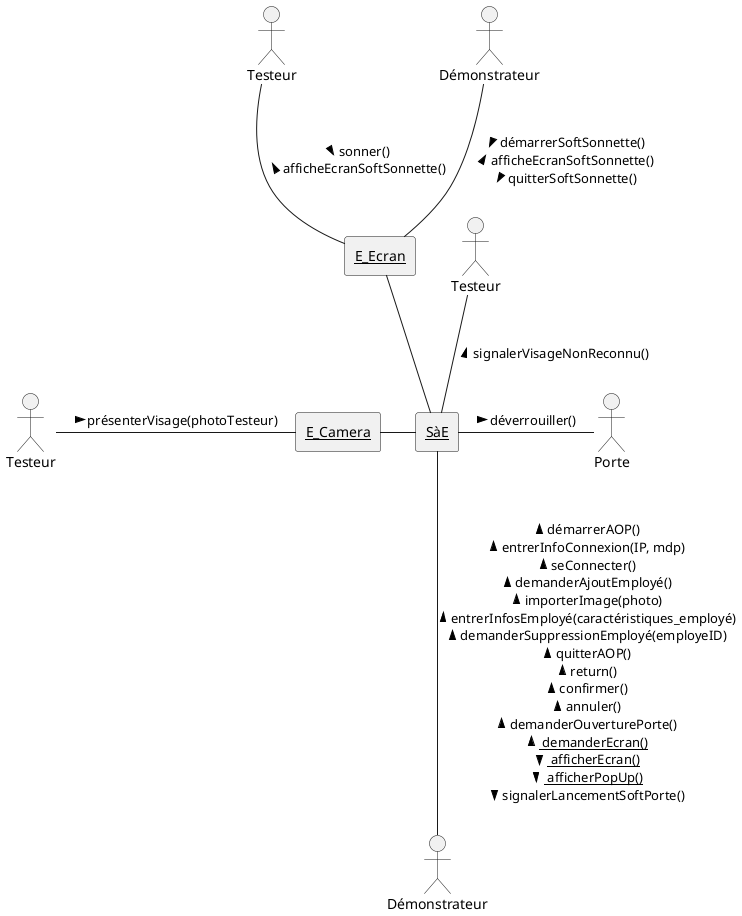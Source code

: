 @startuml

/' Acteurs '/
actor Testeur as Testeur2
actor Testeur as Testeur3
actor Démonstrateur as Démonstrateur2
actor Porte

/' Agents '/
agent "<u>SàE</u>" as SaE
agent "<u>E_Ecran</u>" as E_Ecran
agent "<u>E_Camera</u>" as E_Camera

/' Liens '/
Porte -left- SaE : \n> déverrouiller()
Testeur2 -down- E_Ecran : \n> sonner() \n< afficheEcranSoftSonnette()
Démonstrateur2 -down- E_Ecran : \n> démarrerSoftSonnette() \n< afficheEcranSoftSonnette() \n> quitterSoftSonnette()
SaE -up- Testeur3 : \n< signalerVisageNonReconnu()
SaE -left- E_Camera
SaE -up- E_Ecran
SaE -down- Démonstrateur : \n< démarrerAOP() \n< entrerInfoConnexion(IP, mdp) \n< seConnecter() \n< demanderAjoutEmployé() \n< importerImage(photo) \n< entrerInfosEmployé(caractéristiques_employé)\n< demanderSuppressionEmployé(employeID) \n< quitterAOP()  \n< return() \n< confirmer() \n< annuler() \n< demanderOuverturePorte() \n< <u> demanderEcran() \n>  <u> afficherEcran() \n>  <u> afficherPopUp() \n> signalerLancementSoftPorte()
E_Camera -left- Testeur : \n> présenterVisage(photoTesteur)

@enduml
